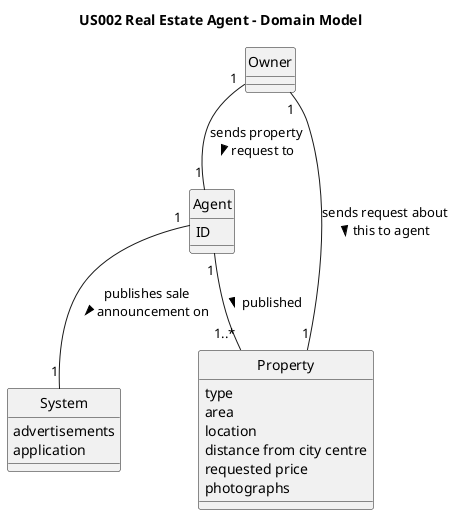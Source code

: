 @startuml

skinparam monochrome true
skinparam packageStyle rectangle
skinparam shadowing false
skinparam classAttributeIconSize 0
hide circle
'hide methods

title US002 Real Estate Agent - Domain Model

hide methods

class Agent {
ID
___
}

class Owner {
___
}

class Property {
type
area
location
distance from city centre
requested price
photographs
___
}


Agent "1" -- "1" System : publishes sale\nannouncement on >

Owner "1" -- "1" Property : sends request about\nthis to agent >

class System {
advertisements
application
___
}
Agent "1" -- "1..*" Property : published >
Owner "1" -- "1" Agent : sends property\nrequest to >

@enduml